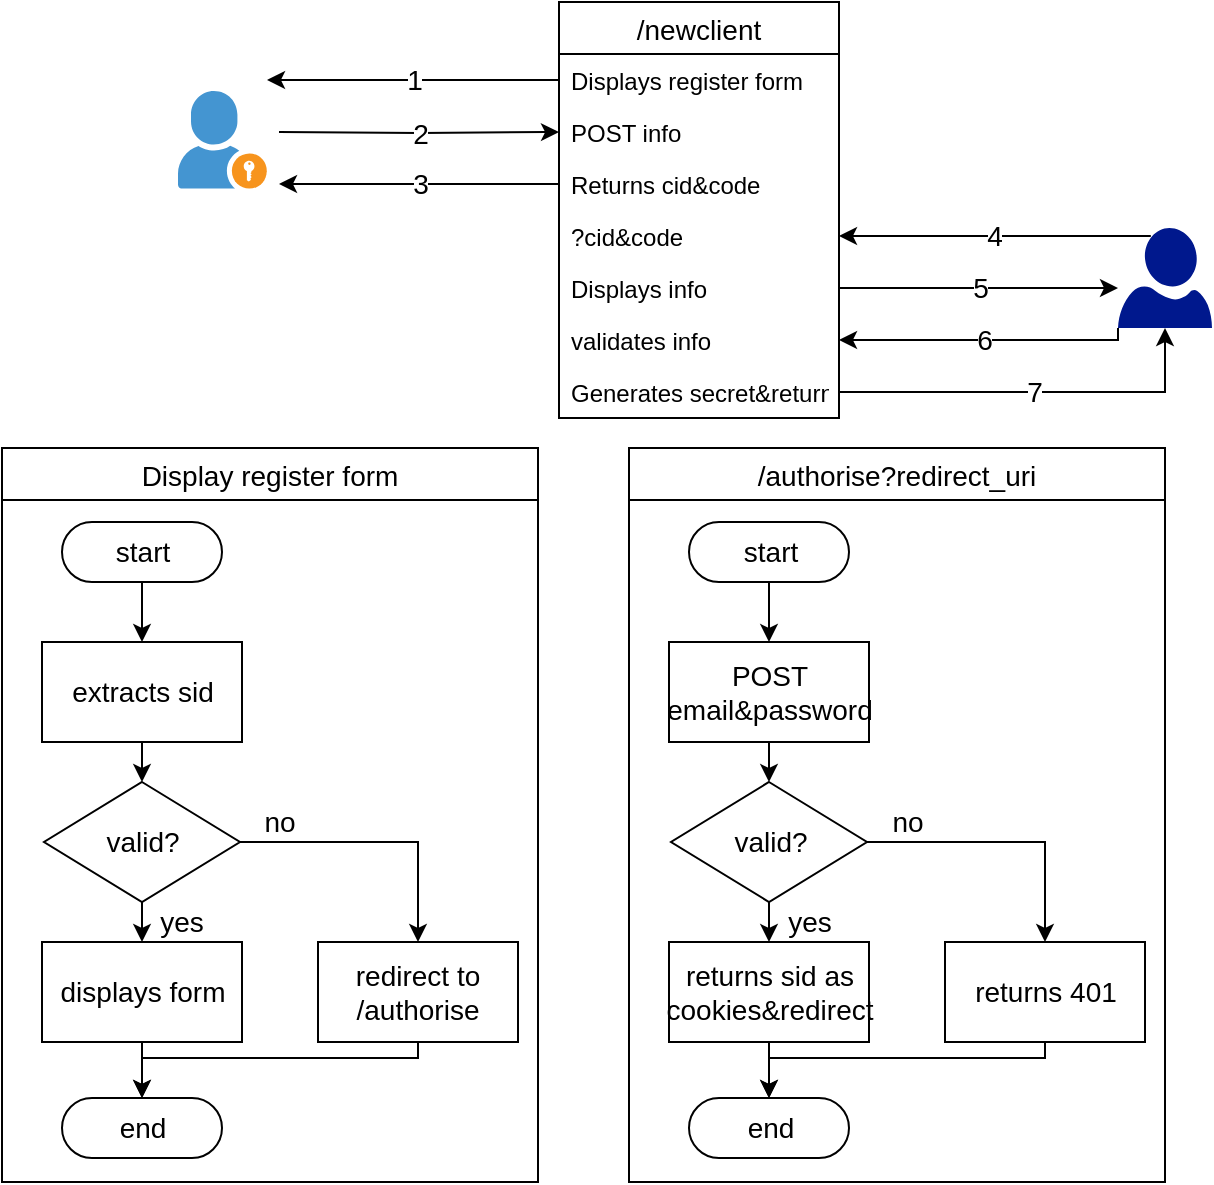 <mxfile version="12.1.0" type="device" pages="1"><diagram id="ZCu2mSZlMiXwgn6UJVeH" name="Page-1"><mxGraphModel dx="1038" dy="549" grid="1" gridSize="10" guides="1" tooltips="1" connect="1" arrows="1" fold="1" page="1" pageScale="1" pageWidth="827" pageHeight="1169" math="0" shadow="0"><root><mxCell id="0"/><mxCell id="1" parent="0"/><mxCell id="gyPDLhf2Cbo8pVVQnbxm-65" value="" style="shadow=0;dashed=0;html=1;strokeColor=none;fillColor=#4495D1;labelPosition=center;verticalLabelPosition=bottom;verticalAlign=top;align=center;outlineConnect=0;shape=mxgraph.veeam.portal_admin;fontSize=14;" vertex="1" parent="1"><mxGeometry x="250" y="144.5" width="44.4" height="48.8" as="geometry"/></mxCell><mxCell id="gyPDLhf2Cbo8pVVQnbxm-71" value="/newclient" style="swimlane;fontStyle=0;childLayout=stackLayout;horizontal=1;startSize=26;fillColor=none;horizontalStack=0;resizeParent=1;resizeParentMax=0;resizeLast=0;collapsible=1;marginBottom=0;fontSize=14;" vertex="1" parent="1"><mxGeometry x="440.5" y="100" width="140" height="208" as="geometry"/></mxCell><mxCell id="gyPDLhf2Cbo8pVVQnbxm-72" value="Displays register form" style="text;strokeColor=none;fillColor=none;align=left;verticalAlign=top;spacingLeft=4;spacingRight=4;overflow=hidden;rotatable=0;points=[[0,0.5],[1,0.5]];portConstraint=eastwest;" vertex="1" parent="gyPDLhf2Cbo8pVVQnbxm-71"><mxGeometry y="26" width="140" height="26" as="geometry"/></mxCell><mxCell id="gyPDLhf2Cbo8pVVQnbxm-73" value="POST info" style="text;strokeColor=none;fillColor=none;align=left;verticalAlign=top;spacingLeft=4;spacingRight=4;overflow=hidden;rotatable=0;points=[[0,0.5],[1,0.5]];portConstraint=eastwest;" vertex="1" parent="gyPDLhf2Cbo8pVVQnbxm-71"><mxGeometry y="52" width="140" height="26" as="geometry"/></mxCell><mxCell id="gyPDLhf2Cbo8pVVQnbxm-74" value="Returns cid&amp;code" style="text;strokeColor=none;fillColor=none;align=left;verticalAlign=top;spacingLeft=4;spacingRight=4;overflow=hidden;rotatable=0;points=[[0,0.5],[1,0.5]];portConstraint=eastwest;" vertex="1" parent="gyPDLhf2Cbo8pVVQnbxm-71"><mxGeometry y="78" width="140" height="26" as="geometry"/></mxCell><mxCell id="gyPDLhf2Cbo8pVVQnbxm-82" value="?cid&amp;code" style="text;strokeColor=none;fillColor=none;align=left;verticalAlign=top;spacingLeft=4;spacingRight=4;overflow=hidden;rotatable=0;points=[[0,0.5],[1,0.5]];portConstraint=eastwest;" vertex="1" parent="gyPDLhf2Cbo8pVVQnbxm-71"><mxGeometry y="104" width="140" height="26" as="geometry"/></mxCell><mxCell id="gyPDLhf2Cbo8pVVQnbxm-86" value="Displays info" style="text;strokeColor=none;fillColor=none;align=left;verticalAlign=top;spacingLeft=4;spacingRight=4;overflow=hidden;rotatable=0;points=[[0,0.5],[1,0.5]];portConstraint=eastwest;" vertex="1" parent="gyPDLhf2Cbo8pVVQnbxm-71"><mxGeometry y="130" width="140" height="26" as="geometry"/></mxCell><mxCell id="gyPDLhf2Cbo8pVVQnbxm-88" value="validates info" style="text;strokeColor=none;fillColor=none;align=left;verticalAlign=top;spacingLeft=4;spacingRight=4;overflow=hidden;rotatable=0;points=[[0,0.5],[1,0.5]];portConstraint=eastwest;" vertex="1" parent="gyPDLhf2Cbo8pVVQnbxm-71"><mxGeometry y="156" width="140" height="26" as="geometry"/></mxCell><mxCell id="gyPDLhf2Cbo8pVVQnbxm-90" value="Generates secret&amp;return" style="text;strokeColor=none;fillColor=none;align=left;verticalAlign=top;spacingLeft=4;spacingRight=4;overflow=hidden;rotatable=0;points=[[0,0.5],[1,0.5]];portConstraint=eastwest;" vertex="1" parent="gyPDLhf2Cbo8pVVQnbxm-71"><mxGeometry y="182" width="140" height="26" as="geometry"/></mxCell><mxCell id="gyPDLhf2Cbo8pVVQnbxm-76" value="1" style="edgeStyle=orthogonalEdgeStyle;rounded=0;orthogonalLoop=1;jettySize=auto;html=1;exitX=0;exitY=0.5;exitDx=0;exitDy=0;fontSize=14;" edge="1" parent="1" source="gyPDLhf2Cbo8pVVQnbxm-72"><mxGeometry relative="1" as="geometry"><mxPoint x="294.5" y="139" as="targetPoint"/></mxGeometry></mxCell><mxCell id="gyPDLhf2Cbo8pVVQnbxm-77" value="2" style="edgeStyle=orthogonalEdgeStyle;rounded=0;orthogonalLoop=1;jettySize=auto;html=1;exitX=0;exitY=0.5;exitDx=0;exitDy=0;fontSize=14;entryX=0;entryY=0.5;entryDx=0;entryDy=0;" edge="1" parent="1" target="gyPDLhf2Cbo8pVVQnbxm-73"><mxGeometry relative="1" as="geometry"><mxPoint x="300.5" y="165" as="sourcePoint"/></mxGeometry></mxCell><mxCell id="gyPDLhf2Cbo8pVVQnbxm-78" value="3" style="edgeStyle=orthogonalEdgeStyle;rounded=0;orthogonalLoop=1;jettySize=auto;html=1;exitX=0;exitY=0.5;exitDx=0;exitDy=0;fontSize=14;" edge="1" parent="1" source="gyPDLhf2Cbo8pVVQnbxm-74"><mxGeometry relative="1" as="geometry"><mxPoint x="300.5" y="191" as="targetPoint"/></mxGeometry></mxCell><mxCell id="gyPDLhf2Cbo8pVVQnbxm-89" value="6" style="edgeStyle=orthogonalEdgeStyle;rounded=0;orthogonalLoop=1;jettySize=auto;html=1;exitX=0;exitY=1;exitDx=0;exitDy=0;exitPerimeter=0;entryX=1;entryY=0.5;entryDx=0;entryDy=0;fontSize=14;" edge="1" parent="1" source="gyPDLhf2Cbo8pVVQnbxm-80" target="gyPDLhf2Cbo8pVVQnbxm-88"><mxGeometry relative="1" as="geometry"><Array as="points"><mxPoint x="720" y="269"/></Array></mxGeometry></mxCell><mxCell id="gyPDLhf2Cbo8pVVQnbxm-80" value="" style="aspect=fixed;pointerEvents=1;shadow=0;dashed=0;html=1;strokeColor=none;labelPosition=center;verticalLabelPosition=bottom;verticalAlign=top;align=center;fillColor=#00188D;shape=mxgraph.azure.user;fontSize=14;" vertex="1" parent="1"><mxGeometry x="720" y="213" width="47" height="50" as="geometry"/></mxCell><mxCell id="gyPDLhf2Cbo8pVVQnbxm-84" value="4" style="edgeStyle=orthogonalEdgeStyle;rounded=0;orthogonalLoop=1;jettySize=auto;html=1;exitX=0.349;exitY=0.08;exitDx=0;exitDy=0;entryX=1;entryY=0.5;entryDx=0;entryDy=0;fontSize=14;exitPerimeter=0;" edge="1" parent="1" source="gyPDLhf2Cbo8pVVQnbxm-80" target="gyPDLhf2Cbo8pVVQnbxm-82"><mxGeometry relative="1" as="geometry"/></mxCell><mxCell id="gyPDLhf2Cbo8pVVQnbxm-87" value="5" style="edgeStyle=orthogonalEdgeStyle;rounded=0;orthogonalLoop=1;jettySize=auto;html=1;exitX=1;exitY=0.5;exitDx=0;exitDy=0;entryX=0;entryY=0.6;entryDx=0;entryDy=0;entryPerimeter=0;fontSize=14;" edge="1" parent="1" source="gyPDLhf2Cbo8pVVQnbxm-86" target="gyPDLhf2Cbo8pVVQnbxm-80"><mxGeometry relative="1" as="geometry"/></mxCell><mxCell id="gyPDLhf2Cbo8pVVQnbxm-91" value="7" style="edgeStyle=orthogonalEdgeStyle;rounded=0;orthogonalLoop=1;jettySize=auto;html=1;exitX=1;exitY=0.5;exitDx=0;exitDy=0;entryX=0.5;entryY=1;entryDx=0;entryDy=0;entryPerimeter=0;fontSize=14;" edge="1" parent="1" source="gyPDLhf2Cbo8pVVQnbxm-90" target="gyPDLhf2Cbo8pVVQnbxm-80"><mxGeometry relative="1" as="geometry"/></mxCell><mxCell id="gyPDLhf2Cbo8pVVQnbxm-104" style="edgeStyle=orthogonalEdgeStyle;rounded=0;orthogonalLoop=1;jettySize=auto;html=1;exitX=0.5;exitY=0.5;exitDx=0;exitDy=15;exitPerimeter=0;entryX=0.5;entryY=0;entryDx=0;entryDy=0;fontSize=14;" edge="1" parent="1" source="gyPDLhf2Cbo8pVVQnbxm-92" target="gyPDLhf2Cbo8pVVQnbxm-93"><mxGeometry relative="1" as="geometry"/></mxCell><mxCell id="gyPDLhf2Cbo8pVVQnbxm-92" value="start" style="html=1;dashed=0;whitespace=wrap;shape=mxgraph.dfd.start;fontSize=14;" vertex="1" parent="1"><mxGeometry x="192" y="360" width="80" height="30" as="geometry"/></mxCell><mxCell id="gyPDLhf2Cbo8pVVQnbxm-106" style="edgeStyle=orthogonalEdgeStyle;rounded=0;orthogonalLoop=1;jettySize=auto;html=1;exitX=0.5;exitY=1;exitDx=0;exitDy=0;entryX=0.5;entryY=0;entryDx=0;entryDy=0;fontSize=14;" edge="1" parent="1" source="gyPDLhf2Cbo8pVVQnbxm-93" target="gyPDLhf2Cbo8pVVQnbxm-105"><mxGeometry relative="1" as="geometry"/></mxCell><mxCell id="gyPDLhf2Cbo8pVVQnbxm-93" value="extracts sid" style="html=1;dashed=0;whitespace=wrap;fontSize=14;" vertex="1" parent="1"><mxGeometry x="182" y="420" width="100" height="50" as="geometry"/></mxCell><mxCell id="gyPDLhf2Cbo8pVVQnbxm-94" value="Display register form" style="swimlane;fontStyle=0;childLayout=stackLayout;horizontal=1;startSize=26;fillColor=none;horizontalStack=0;resizeParent=1;resizeParentMax=0;resizeLast=0;collapsible=1;marginBottom=0;fontSize=14;" vertex="1" parent="1"><mxGeometry x="162" y="323" width="268" height="367" as="geometry"/></mxCell><mxCell id="gyPDLhf2Cbo8pVVQnbxm-108" style="edgeStyle=orthogonalEdgeStyle;rounded=0;orthogonalLoop=1;jettySize=auto;html=1;exitX=0.5;exitY=1;exitDx=0;exitDy=0;entryX=0.5;entryY=0;entryDx=0;entryDy=0;fontSize=14;" edge="1" parent="1" source="gyPDLhf2Cbo8pVVQnbxm-105" target="gyPDLhf2Cbo8pVVQnbxm-107"><mxGeometry relative="1" as="geometry"/></mxCell><mxCell id="gyPDLhf2Cbo8pVVQnbxm-112" style="edgeStyle=orthogonalEdgeStyle;rounded=0;orthogonalLoop=1;jettySize=auto;html=1;exitX=1;exitY=0.5;exitDx=0;exitDy=0;entryX=0.5;entryY=0;entryDx=0;entryDy=0;fontSize=14;" edge="1" parent="1" source="gyPDLhf2Cbo8pVVQnbxm-105" target="gyPDLhf2Cbo8pVVQnbxm-111"><mxGeometry relative="1" as="geometry"/></mxCell><mxCell id="gyPDLhf2Cbo8pVVQnbxm-105" value="valid?" style="shape=rhombus;html=1;dashed=0;whitespace=wrap;perimeter=rhombusPerimeter;fontSize=14;" vertex="1" parent="1"><mxGeometry x="183" y="490" width="98" height="60" as="geometry"/></mxCell><mxCell id="gyPDLhf2Cbo8pVVQnbxm-114" style="edgeStyle=orthogonalEdgeStyle;rounded=0;orthogonalLoop=1;jettySize=auto;html=1;exitX=0.5;exitY=1;exitDx=0;exitDy=0;entryX=0.5;entryY=0.5;entryDx=0;entryDy=-15;entryPerimeter=0;fontSize=14;" edge="1" parent="1" source="gyPDLhf2Cbo8pVVQnbxm-107" target="gyPDLhf2Cbo8pVVQnbxm-113"><mxGeometry relative="1" as="geometry"/></mxCell><mxCell id="gyPDLhf2Cbo8pVVQnbxm-107" value="displays form" style="html=1;dashed=0;whitespace=wrap;fontSize=14;" vertex="1" parent="1"><mxGeometry x="182" y="570" width="100" height="50" as="geometry"/></mxCell><mxCell id="gyPDLhf2Cbo8pVVQnbxm-109" value="yes" style="text;html=1;strokeColor=none;fillColor=none;align=center;verticalAlign=middle;whiteSpace=wrap;rounded=0;fontSize=14;" vertex="1" parent="1"><mxGeometry x="232" y="550" width="40" height="20" as="geometry"/></mxCell><mxCell id="gyPDLhf2Cbo8pVVQnbxm-110" value="no" style="text;html=1;strokeColor=none;fillColor=none;align=center;verticalAlign=middle;whiteSpace=wrap;rounded=0;fontSize=14;" vertex="1" parent="1"><mxGeometry x="281" y="500" width="40" height="20" as="geometry"/></mxCell><mxCell id="gyPDLhf2Cbo8pVVQnbxm-115" style="edgeStyle=orthogonalEdgeStyle;rounded=0;orthogonalLoop=1;jettySize=auto;html=1;exitX=0.5;exitY=1;exitDx=0;exitDy=0;fontSize=14;entryX=0.5;entryY=0.5;entryDx=0;entryDy=-15;entryPerimeter=0;" edge="1" parent="1" source="gyPDLhf2Cbo8pVVQnbxm-111" target="gyPDLhf2Cbo8pVVQnbxm-113"><mxGeometry relative="1" as="geometry"><mxPoint x="320" y="690" as="targetPoint"/><Array as="points"><mxPoint x="370" y="628"/><mxPoint x="232" y="628"/></Array></mxGeometry></mxCell><mxCell id="gyPDLhf2Cbo8pVVQnbxm-111" value="redirect to /authorise" style="html=1;dashed=0;whitespace=wrap;fontSize=14;whiteSpace=wrap;" vertex="1" parent="1"><mxGeometry x="320" y="570" width="100" height="50" as="geometry"/></mxCell><mxCell id="gyPDLhf2Cbo8pVVQnbxm-113" value="end" style="html=1;dashed=0;whitespace=wrap;shape=mxgraph.dfd.start;fontSize=14;" vertex="1" parent="1"><mxGeometry x="192" y="648" width="80" height="30" as="geometry"/></mxCell><mxCell id="gyPDLhf2Cbo8pVVQnbxm-116" style="edgeStyle=orthogonalEdgeStyle;rounded=0;orthogonalLoop=1;jettySize=auto;html=1;exitX=0.5;exitY=0.5;exitDx=0;exitDy=15;exitPerimeter=0;entryX=0.5;entryY=0;entryDx=0;entryDy=0;fontSize=14;" edge="1" source="gyPDLhf2Cbo8pVVQnbxm-117" target="gyPDLhf2Cbo8pVVQnbxm-119" parent="1"><mxGeometry relative="1" as="geometry"/></mxCell><mxCell id="gyPDLhf2Cbo8pVVQnbxm-117" value="start" style="html=1;dashed=0;whitespace=wrap;shape=mxgraph.dfd.start;fontSize=14;" vertex="1" parent="1"><mxGeometry x="505.5" y="360" width="80" height="30" as="geometry"/></mxCell><mxCell id="gyPDLhf2Cbo8pVVQnbxm-118" style="edgeStyle=orthogonalEdgeStyle;rounded=0;orthogonalLoop=1;jettySize=auto;html=1;exitX=0.5;exitY=1;exitDx=0;exitDy=0;entryX=0.5;entryY=0;entryDx=0;entryDy=0;fontSize=14;" edge="1" source="gyPDLhf2Cbo8pVVQnbxm-119" target="gyPDLhf2Cbo8pVVQnbxm-123" parent="1"><mxGeometry relative="1" as="geometry"/></mxCell><mxCell id="gyPDLhf2Cbo8pVVQnbxm-119" value="POST email&amp;amp;password" style="html=1;dashed=0;whitespace=wrap;fontSize=14;whiteSpace=wrap;" vertex="1" parent="1"><mxGeometry x="495.5" y="420" width="100" height="50" as="geometry"/></mxCell><mxCell id="gyPDLhf2Cbo8pVVQnbxm-120" value="/authorise?redirect_uri" style="swimlane;fontStyle=0;childLayout=stackLayout;horizontal=1;startSize=26;fillColor=none;horizontalStack=0;resizeParent=1;resizeParentMax=0;resizeLast=0;collapsible=1;marginBottom=0;fontSize=14;" vertex="1" parent="1"><mxGeometry x="475.5" y="323" width="268" height="367" as="geometry"/></mxCell><mxCell id="gyPDLhf2Cbo8pVVQnbxm-121" style="edgeStyle=orthogonalEdgeStyle;rounded=0;orthogonalLoop=1;jettySize=auto;html=1;exitX=0.5;exitY=1;exitDx=0;exitDy=0;entryX=0.5;entryY=0;entryDx=0;entryDy=0;fontSize=14;" edge="1" source="gyPDLhf2Cbo8pVVQnbxm-123" target="gyPDLhf2Cbo8pVVQnbxm-125" parent="1"><mxGeometry relative="1" as="geometry"/></mxCell><mxCell id="gyPDLhf2Cbo8pVVQnbxm-122" style="edgeStyle=orthogonalEdgeStyle;rounded=0;orthogonalLoop=1;jettySize=auto;html=1;exitX=1;exitY=0.5;exitDx=0;exitDy=0;entryX=0.5;entryY=0;entryDx=0;entryDy=0;fontSize=14;" edge="1" source="gyPDLhf2Cbo8pVVQnbxm-123" target="gyPDLhf2Cbo8pVVQnbxm-129" parent="1"><mxGeometry relative="1" as="geometry"/></mxCell><mxCell id="gyPDLhf2Cbo8pVVQnbxm-123" value="valid?" style="shape=rhombus;html=1;dashed=0;whitespace=wrap;perimeter=rhombusPerimeter;fontSize=14;" vertex="1" parent="1"><mxGeometry x="496.5" y="490" width="98" height="60" as="geometry"/></mxCell><mxCell id="gyPDLhf2Cbo8pVVQnbxm-124" style="edgeStyle=orthogonalEdgeStyle;rounded=0;orthogonalLoop=1;jettySize=auto;html=1;exitX=0.5;exitY=1;exitDx=0;exitDy=0;entryX=0.5;entryY=0.5;entryDx=0;entryDy=-15;entryPerimeter=0;fontSize=14;" edge="1" source="gyPDLhf2Cbo8pVVQnbxm-125" target="gyPDLhf2Cbo8pVVQnbxm-130" parent="1"><mxGeometry relative="1" as="geometry"/></mxCell><mxCell id="gyPDLhf2Cbo8pVVQnbxm-125" value="returns sid as cookies&amp;amp;redirect" style="html=1;dashed=0;whitespace=wrap;fontSize=14;whiteSpace=wrap;" vertex="1" parent="1"><mxGeometry x="495.5" y="570" width="100" height="50" as="geometry"/></mxCell><mxCell id="gyPDLhf2Cbo8pVVQnbxm-126" value="yes" style="text;html=1;strokeColor=none;fillColor=none;align=center;verticalAlign=middle;whiteSpace=wrap;rounded=0;fontSize=14;" vertex="1" parent="1"><mxGeometry x="545.5" y="550" width="40" height="20" as="geometry"/></mxCell><mxCell id="gyPDLhf2Cbo8pVVQnbxm-127" value="no" style="text;html=1;strokeColor=none;fillColor=none;align=center;verticalAlign=middle;whiteSpace=wrap;rounded=0;fontSize=14;" vertex="1" parent="1"><mxGeometry x="594.5" y="500" width="40" height="20" as="geometry"/></mxCell><mxCell id="gyPDLhf2Cbo8pVVQnbxm-128" style="edgeStyle=orthogonalEdgeStyle;rounded=0;orthogonalLoop=1;jettySize=auto;html=1;exitX=0.5;exitY=1;exitDx=0;exitDy=0;fontSize=14;entryX=0.5;entryY=0.5;entryDx=0;entryDy=-15;entryPerimeter=0;" edge="1" source="gyPDLhf2Cbo8pVVQnbxm-129" target="gyPDLhf2Cbo8pVVQnbxm-130" parent="1"><mxGeometry relative="1" as="geometry"><mxPoint x="633.5" y="690" as="targetPoint"/><Array as="points"><mxPoint x="683.5" y="628"/><mxPoint x="545.5" y="628"/></Array></mxGeometry></mxCell><mxCell id="gyPDLhf2Cbo8pVVQnbxm-129" value="returns 401" style="html=1;dashed=0;whitespace=wrap;fontSize=14;whiteSpace=wrap;" vertex="1" parent="1"><mxGeometry x="633.5" y="570" width="100" height="50" as="geometry"/></mxCell><mxCell id="gyPDLhf2Cbo8pVVQnbxm-130" value="end" style="html=1;dashed=0;whitespace=wrap;shape=mxgraph.dfd.start;fontSize=14;" vertex="1" parent="1"><mxGeometry x="505.5" y="648" width="80" height="30" as="geometry"/></mxCell></root></mxGraphModel></diagram></mxfile>